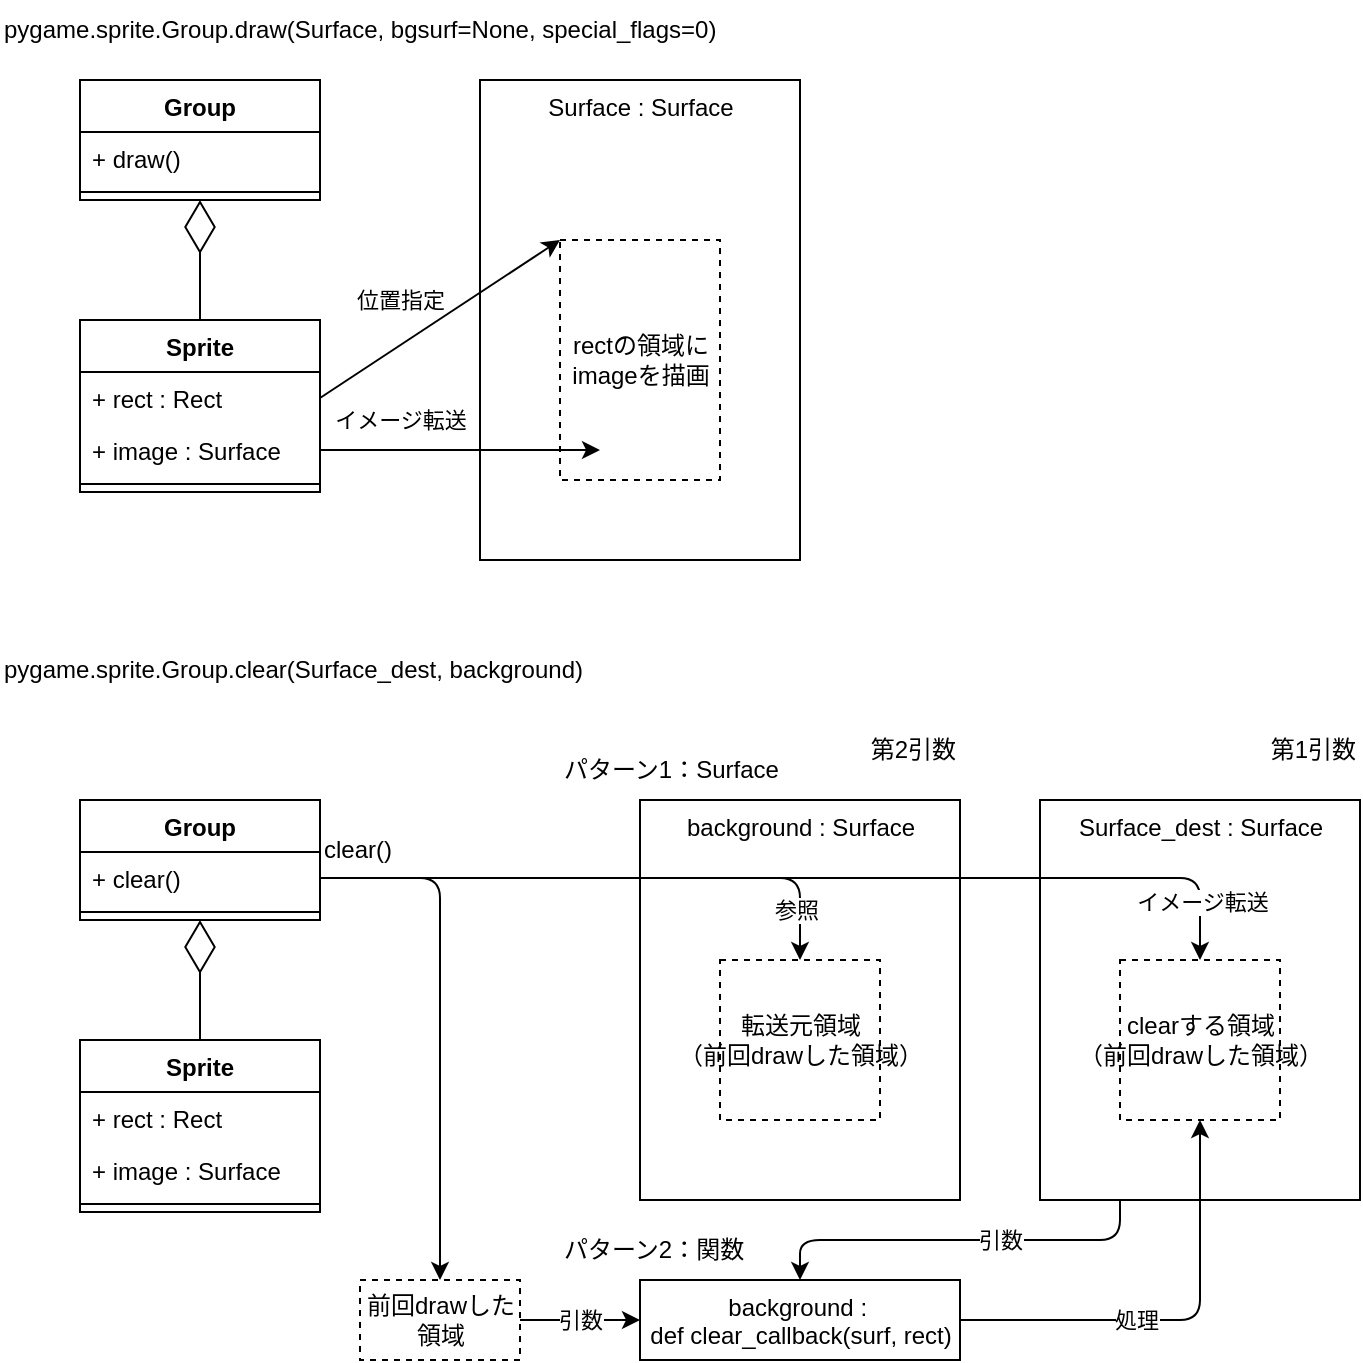 <mxfile version="24.2.5" type="device">
  <diagram name="ページ1" id="BvAkhrmnToI_PbhEjxP3">
    <mxGraphModel dx="819" dy="482" grid="1" gridSize="10" guides="1" tooltips="1" connect="1" arrows="1" fold="1" page="1" pageScale="1" pageWidth="827" pageHeight="1169" math="0" shadow="0">
      <root>
        <mxCell id="0" />
        <mxCell id="1" parent="0" />
        <mxCell id="YdRZ-MbC1hW7sVk7htGb-4" value="Surface : Surface" style="rounded=0;align=center;horizontal=1;verticalAlign=top;html=1;" parent="1" vertex="1">
          <mxGeometry x="280" y="120" width="160" height="240" as="geometry" />
        </mxCell>
        <mxCell id="YdRZ-MbC1hW7sVk7htGb-5" value="pygame.sprite.Group.draw(Surface, bgsurf=None, special_flags=0)" style="text;align=left;verticalAlign=middle;rounded=0;html=1;" parent="1" vertex="1">
          <mxGeometry x="40" y="80" width="400" height="30" as="geometry" />
        </mxCell>
        <mxCell id="YdRZ-MbC1hW7sVk7htGb-7" value="rectの領域に&lt;div&gt;imageを描画&lt;/div&gt;" style="rounded=0;dashed=1;fontStyle=0;html=1;" parent="1" vertex="1">
          <mxGeometry x="320" y="200" width="80" height="120" as="geometry" />
        </mxCell>
        <mxCell id="YdRZ-MbC1hW7sVk7htGb-19" value="pygame.sprite.Group.clear(Surface_dest, background)" style="text;align=left;verticalAlign=middle;rounded=0;whiteSpace=wrap;html=1;" parent="1" vertex="1">
          <mxGeometry x="40" y="400" width="320" height="30" as="geometry" />
        </mxCell>
        <mxCell id="5SMDT31XXeupTHnmA8Ep-14" value="Group" style="swimlane;fontStyle=1;align=center;verticalAlign=top;childLayout=stackLayout;horizontal=1;startSize=26;horizontalStack=0;resizeParent=1;resizeParentMax=0;resizeLast=0;collapsible=1;marginBottom=0;whiteSpace=wrap;html=1;" parent="1" vertex="1">
          <mxGeometry x="80" y="120" width="120" height="60" as="geometry">
            <mxRectangle x="414" y="170" width="70" height="30" as="alternateBounds" />
          </mxGeometry>
        </mxCell>
        <mxCell id="5SMDT31XXeupTHnmA8Ep-17" value="+ draw()" style="text;strokeColor=none;fillColor=none;align=left;verticalAlign=top;spacingLeft=4;spacingRight=4;overflow=hidden;rotatable=0;points=[[0,0.5],[1,0.5]];portConstraint=eastwest;whiteSpace=wrap;html=1;" parent="5SMDT31XXeupTHnmA8Ep-14" vertex="1">
          <mxGeometry y="26" width="120" height="26" as="geometry" />
        </mxCell>
        <mxCell id="5SMDT31XXeupTHnmA8Ep-16" value="" style="line;strokeWidth=1;fillColor=none;align=left;verticalAlign=middle;spacingTop=-1;spacingLeft=3;spacingRight=3;rotatable=0;labelPosition=right;points=[];portConstraint=eastwest;strokeColor=inherit;" parent="5SMDT31XXeupTHnmA8Ep-14" vertex="1">
          <mxGeometry y="52" width="120" height="8" as="geometry" />
        </mxCell>
        <mxCell id="5SMDT31XXeupTHnmA8Ep-23" value="Sprite" style="swimlane;fontStyle=1;align=center;verticalAlign=top;childLayout=stackLayout;horizontal=1;startSize=26;horizontalStack=0;resizeParent=1;resizeParentMax=0;resizeLast=0;collapsible=1;marginBottom=0;whiteSpace=wrap;html=1;" parent="1" vertex="1">
          <mxGeometry x="80" y="240" width="120" height="85.968" as="geometry">
            <mxRectangle x="120" y="320" width="70" height="30" as="alternateBounds" />
          </mxGeometry>
        </mxCell>
        <mxCell id="5SMDT31XXeupTHnmA8Ep-30" value="+ rect : Rect" style="text;strokeColor=none;fillColor=none;align=left;verticalAlign=top;spacingLeft=4;spacingRight=4;overflow=hidden;rotatable=0;points=[[0,0.5],[1,0.5]];portConstraint=eastwest;whiteSpace=wrap;html=1;" parent="5SMDT31XXeupTHnmA8Ep-23" vertex="1">
          <mxGeometry y="26" width="120" height="25.984" as="geometry" />
        </mxCell>
        <mxCell id="5SMDT31XXeupTHnmA8Ep-24" value="+ image : Surface" style="text;strokeColor=none;fillColor=none;align=left;verticalAlign=top;spacingLeft=4;spacingRight=4;overflow=hidden;rotatable=0;points=[[0,0.5],[1,0.5]];portConstraint=eastwest;whiteSpace=wrap;html=1;" parent="5SMDT31XXeupTHnmA8Ep-23" vertex="1">
          <mxGeometry y="51.984" width="120" height="25.984" as="geometry" />
        </mxCell>
        <mxCell id="5SMDT31XXeupTHnmA8Ep-25" value="" style="line;strokeWidth=1;fillColor=none;align=left;verticalAlign=middle;spacingTop=-1;spacingLeft=3;spacingRight=3;rotatable=0;labelPosition=right;points=[];portConstraint=eastwest;strokeColor=inherit;" parent="5SMDT31XXeupTHnmA8Ep-23" vertex="1">
          <mxGeometry y="77.968" width="120" height="8" as="geometry" />
        </mxCell>
        <mxCell id="5SMDT31XXeupTHnmA8Ep-43" value="Surface_dest : Surface" style="rounded=0;align=center;horizontal=1;verticalAlign=top;html=1;" parent="1" vertex="1">
          <mxGeometry x="560" y="480" width="160" height="200" as="geometry" />
        </mxCell>
        <mxCell id="5SMDT31XXeupTHnmA8Ep-44" value="clearする領域&lt;div&gt;（前回drawした領域）&lt;/div&gt;" style="rounded=0;dashed=1;fontStyle=0;html=1;" parent="1" vertex="1">
          <mxGeometry x="600" y="560" width="80" height="80" as="geometry" />
        </mxCell>
        <mxCell id="25" style="edgeStyle=orthogonalEdgeStyle;html=1;exitDx=0;exitDy=0;exitPerimeter=0;" parent="1" source="5SMDT31XXeupTHnmA8Ep-47" target="5SMDT31XXeupTHnmA8Ep-55" edge="1">
          <mxGeometry relative="1" as="geometry">
            <mxPoint x="210" y="530" as="sourcePoint" />
          </mxGeometry>
        </mxCell>
        <mxCell id="5SMDT31XXeupTHnmA8Ep-45" value="Group" style="swimlane;fontStyle=1;align=center;verticalAlign=top;childLayout=stackLayout;horizontal=1;startSize=26;horizontalStack=0;resizeParent=1;resizeParentMax=0;resizeLast=0;collapsible=1;marginBottom=0;whiteSpace=wrap;html=1;" parent="1" vertex="1">
          <mxGeometry x="80" y="480" width="120" height="60" as="geometry">
            <mxRectangle x="414" y="170" width="70" height="30" as="alternateBounds" />
          </mxGeometry>
        </mxCell>
        <mxCell id="5SMDT31XXeupTHnmA8Ep-47" value="+ clear()" style="text;strokeColor=none;fillColor=none;align=left;verticalAlign=top;spacingLeft=4;spacingRight=4;overflow=hidden;rotatable=0;points=[[0,0.5],[1,0.5]];portConstraint=eastwest;whiteSpace=wrap;html=1;" parent="5SMDT31XXeupTHnmA8Ep-45" vertex="1">
          <mxGeometry y="26" width="120" height="26" as="geometry" />
        </mxCell>
        <mxCell id="5SMDT31XXeupTHnmA8Ep-46" value="" style="line;strokeWidth=1;fillColor=none;align=left;verticalAlign=middle;spacingTop=-1;spacingLeft=3;spacingRight=3;rotatable=0;labelPosition=right;points=[];portConstraint=eastwest;strokeColor=inherit;" parent="5SMDT31XXeupTHnmA8Ep-45" vertex="1">
          <mxGeometry y="52" width="120" height="8" as="geometry" />
        </mxCell>
        <mxCell id="5SMDT31XXeupTHnmA8Ep-48" value="Sprite" style="swimlane;fontStyle=1;align=center;verticalAlign=top;childLayout=stackLayout;horizontal=1;startSize=26;horizontalStack=0;resizeParent=1;resizeParentMax=0;resizeLast=0;collapsible=1;marginBottom=0;whiteSpace=wrap;html=1;" parent="1" vertex="1">
          <mxGeometry x="80" y="600" width="120" height="85.968" as="geometry">
            <mxRectangle x="120" y="320" width="70" height="30" as="alternateBounds" />
          </mxGeometry>
        </mxCell>
        <mxCell id="5SMDT31XXeupTHnmA8Ep-50" value="+ rect : Rect" style="text;strokeColor=none;fillColor=none;align=left;verticalAlign=top;spacingLeft=4;spacingRight=4;overflow=hidden;rotatable=0;points=[[0,0.5],[1,0.5]];portConstraint=eastwest;whiteSpace=wrap;html=1;" parent="5SMDT31XXeupTHnmA8Ep-48" vertex="1">
          <mxGeometry y="26" width="120" height="25.984" as="geometry" />
        </mxCell>
        <mxCell id="5SMDT31XXeupTHnmA8Ep-49" value="+ image : Surface" style="text;strokeColor=none;fillColor=none;align=left;verticalAlign=top;spacingLeft=4;spacingRight=4;overflow=hidden;rotatable=0;points=[[0,0.5],[1,0.5]];portConstraint=eastwest;whiteSpace=wrap;html=1;" parent="5SMDT31XXeupTHnmA8Ep-48" vertex="1">
          <mxGeometry y="51.984" width="120" height="25.984" as="geometry" />
        </mxCell>
        <mxCell id="5SMDT31XXeupTHnmA8Ep-51" value="" style="line;strokeWidth=1;fillColor=none;align=left;verticalAlign=middle;spacingTop=-1;spacingLeft=3;spacingRight=3;rotatable=0;labelPosition=right;points=[];portConstraint=eastwest;strokeColor=inherit;" parent="5SMDT31XXeupTHnmA8Ep-48" vertex="1">
          <mxGeometry y="77.968" width="120" height="8" as="geometry" />
        </mxCell>
        <mxCell id="5SMDT31XXeupTHnmA8Ep-54" value="background : Surface" style="rounded=0;align=center;horizontal=1;verticalAlign=top;html=1;" parent="1" vertex="1">
          <mxGeometry x="360" y="480" width="160" height="200" as="geometry" />
        </mxCell>
        <mxCell id="23" style="edgeStyle=orthogonalEdgeStyle;html=1;entryDx=0;entryDy=0;exitDx=0;exitDy=0;" parent="1" source="5SMDT31XXeupTHnmA8Ep-47" target="22" edge="1">
          <mxGeometry relative="1" as="geometry">
            <mxPoint x="220" y="520" as="sourcePoint" />
          </mxGeometry>
        </mxCell>
        <mxCell id="FBUnsVCCHgpZ2pBbMMxs-31" value="参照" style="edgeLabel;html=1;align=center;verticalAlign=middle;resizable=0;points=[];" vertex="1" connectable="0" parent="23">
          <mxGeometry x="0.819" y="-2" relative="1" as="geometry">
            <mxPoint as="offset" />
          </mxGeometry>
        </mxCell>
        <mxCell id="24" style="edgeStyle=orthogonalEdgeStyle;html=1;entryDx=0;entryDy=0;movable=1;resizable=1;rotatable=1;deletable=1;editable=1;locked=0;connectable=1;exitDx=0;exitDy=0;exitPerimeter=0;" parent="1" source="5SMDT31XXeupTHnmA8Ep-47" target="5SMDT31XXeupTHnmA8Ep-44" edge="1">
          <mxGeometry relative="1" as="geometry">
            <mxPoint x="230" y="510" as="sourcePoint" />
          </mxGeometry>
        </mxCell>
        <mxCell id="FBUnsVCCHgpZ2pBbMMxs-32" value="イメージ転送" style="edgeLabel;html=1;align=center;verticalAlign=middle;resizable=0;points=[];" vertex="1" connectable="0" parent="24">
          <mxGeometry x="0.88" y="1" relative="1" as="geometry">
            <mxPoint as="offset" />
          </mxGeometry>
        </mxCell>
        <mxCell id="26" value="引数" style="edgeStyle=orthogonalEdgeStyle;html=1;entryX=0;entryY=0.5;entryDx=0;entryDy=0;" parent="1" source="5SMDT31XXeupTHnmA8Ep-55" target="3" edge="1">
          <mxGeometry relative="1" as="geometry" />
        </mxCell>
        <mxCell id="5SMDT31XXeupTHnmA8Ep-55" value="&lt;div&gt;前回drawした&lt;/div&gt;&lt;div&gt;&lt;span style=&quot;background-color: initial;&quot;&gt;領域&lt;/span&gt;&lt;/div&gt;" style="rounded=0;dashed=1;fontStyle=0;html=1;" parent="1" vertex="1">
          <mxGeometry x="220" y="720" width="80" height="40" as="geometry" />
        </mxCell>
        <mxCell id="5SMDT31XXeupTHnmA8Ep-58" value="イメージ転送" style="endArrow=classic;html=1;rounded=0;exitX=1;exitY=0.5;exitDx=0;exitDy=0;" parent="1" source="5SMDT31XXeupTHnmA8Ep-24" edge="1">
          <mxGeometry x="-0.429" y="15" width="50" height="50" relative="1" as="geometry">
            <mxPoint x="220" y="320" as="sourcePoint" />
            <mxPoint x="340" y="305" as="targetPoint" />
            <mxPoint as="offset" />
          </mxGeometry>
        </mxCell>
        <mxCell id="5SMDT31XXeupTHnmA8Ep-59" value="位置指定" style="endArrow=classic;html=1;rounded=0;exitX=1;exitY=0.5;exitDx=0;exitDy=0;entryX=0;entryY=0;entryDx=0;entryDy=0;" parent="1" source="5SMDT31XXeupTHnmA8Ep-30" target="YdRZ-MbC1hW7sVk7htGb-7" edge="1">
          <mxGeometry x="-0.16" y="19" width="50" height="50" relative="1" as="geometry">
            <mxPoint x="210" y="289" as="sourcePoint" />
            <mxPoint x="250" y="340" as="targetPoint" />
            <mxPoint as="offset" />
          </mxGeometry>
        </mxCell>
        <mxCell id="3" value="background :&amp;nbsp;&lt;br&gt;&lt;span style=&quot;&quot;&gt;def clear_callback(surf, rect)&lt;/span&gt;" style="rounded=0;align=center;horizontal=1;verticalAlign=top;html=1;" parent="1" vertex="1">
          <mxGeometry x="360" y="720" width="160" height="40" as="geometry" />
        </mxCell>
        <mxCell id="14" value="パターン1：Surface" style="text;align=left;verticalAlign=middle;rounded=0;whiteSpace=wrap;html=1;" parent="1" vertex="1">
          <mxGeometry x="320" y="450" width="120" height="30" as="geometry" />
        </mxCell>
        <mxCell id="15" value="パターン2：関数" style="text;align=left;verticalAlign=middle;rounded=0;whiteSpace=wrap;html=1;" parent="1" vertex="1">
          <mxGeometry x="320" y="690" width="120" height="30" as="geometry" />
        </mxCell>
        <mxCell id="21" value="処理" style="edgeStyle=orthogonalEdgeStyle;html=1;entryX=0.5;entryY=1;entryDx=0;entryDy=0;exitX=1;exitY=0.5;exitDx=0;exitDy=0;" parent="1" source="3" target="5SMDT31XXeupTHnmA8Ep-44" edge="1">
          <mxGeometry x="-0.2" relative="1" as="geometry">
            <mxPoint x="600" y="800" as="targetPoint" />
            <mxPoint as="offset" />
          </mxGeometry>
        </mxCell>
        <mxCell id="22" value="転送元領域&lt;div&gt;&lt;/div&gt;&lt;div&gt;（前回drawした領域）&lt;/div&gt;" style="rounded=0;dashed=1;fontStyle=0;html=1;" parent="1" vertex="1">
          <mxGeometry x="400" y="560" width="80" height="80" as="geometry" />
        </mxCell>
        <mxCell id="28" value="第1引数" style="text;align=right;verticalAlign=middle;rounded=0;whiteSpace=wrap;html=1;" parent="1" vertex="1">
          <mxGeometry x="660" y="440" width="60" height="30" as="geometry" />
        </mxCell>
        <mxCell id="29" value="第2引数" style="text;align=right;verticalAlign=middle;rounded=0;whiteSpace=wrap;html=1;" parent="1" vertex="1">
          <mxGeometry x="460" y="440" width="60" height="30" as="geometry" />
        </mxCell>
        <mxCell id="FBUnsVCCHgpZ2pBbMMxs-29" value="" style="endArrow=diamondThin;endFill=0;endSize=24;html=1;rounded=0;entryX=0.5;entryY=1;entryDx=0;entryDy=0;" edge="1" parent="1" source="5SMDT31XXeupTHnmA8Ep-23" target="5SMDT31XXeupTHnmA8Ep-14">
          <mxGeometry width="160" relative="1" as="geometry">
            <mxPoint x="110" y="370" as="sourcePoint" />
            <mxPoint x="270" y="370" as="targetPoint" />
          </mxGeometry>
        </mxCell>
        <mxCell id="FBUnsVCCHgpZ2pBbMMxs-30" value="" style="endArrow=diamondThin;endFill=0;endSize=24;html=1;rounded=0;entryX=0.5;entryY=1;entryDx=0;entryDy=0;exitX=0.5;exitY=0;exitDx=0;exitDy=0;" edge="1" parent="1" source="5SMDT31XXeupTHnmA8Ep-48" target="5SMDT31XXeupTHnmA8Ep-45">
          <mxGeometry width="160" relative="1" as="geometry">
            <mxPoint x="70" y="615" as="sourcePoint" />
            <mxPoint x="70" y="555" as="targetPoint" />
          </mxGeometry>
        </mxCell>
        <mxCell id="FBUnsVCCHgpZ2pBbMMxs-33" value="clear()" style="text;align=left;verticalAlign=middle;rounded=0;whiteSpace=wrap;html=1;" vertex="1" parent="1">
          <mxGeometry x="200" y="490" width="60" height="30" as="geometry" />
        </mxCell>
        <mxCell id="FBUnsVCCHgpZ2pBbMMxs-34" value="引数" style="edgeStyle=orthogonalEdgeStyle;html=1;entryX=0.5;entryY=0;entryDx=0;entryDy=0;exitX=0.25;exitY=1;exitDx=0;exitDy=0;" edge="1" parent="1" source="5SMDT31XXeupTHnmA8Ep-43" target="3">
          <mxGeometry x="-0.2" relative="1" as="geometry">
            <mxPoint x="650" y="650" as="targetPoint" />
            <mxPoint x="530" y="750" as="sourcePoint" />
            <mxPoint as="offset" />
            <Array as="points">
              <mxPoint x="600" y="700" />
              <mxPoint x="440" y="700" />
            </Array>
          </mxGeometry>
        </mxCell>
      </root>
    </mxGraphModel>
  </diagram>
</mxfile>
